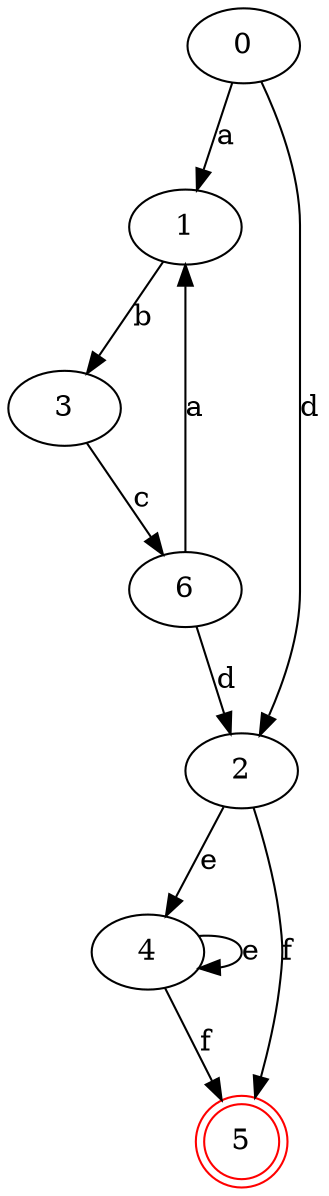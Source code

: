 digraph {
	0 [label="0"]
	1 [label="1"]
	2 [label="2"]
	3 [label="3"]
	4 [label="4"]
	5 [label="5" color=red shape=doublecircle]
	6 [label="6"]
	0 -> 1 [label="a"]
	0 -> 2 [label="d"]
	1 -> 3 [label="b"]
	2 -> 4 [label="e"]
	2 -> 5 [label="f"]
	3 -> 6 [label="c"]
	4 -> 4 [label="e"]
	4 -> 5 [label="f"]
	6 -> 1 [label="a"]
	6 -> 2 [label="d"]
}